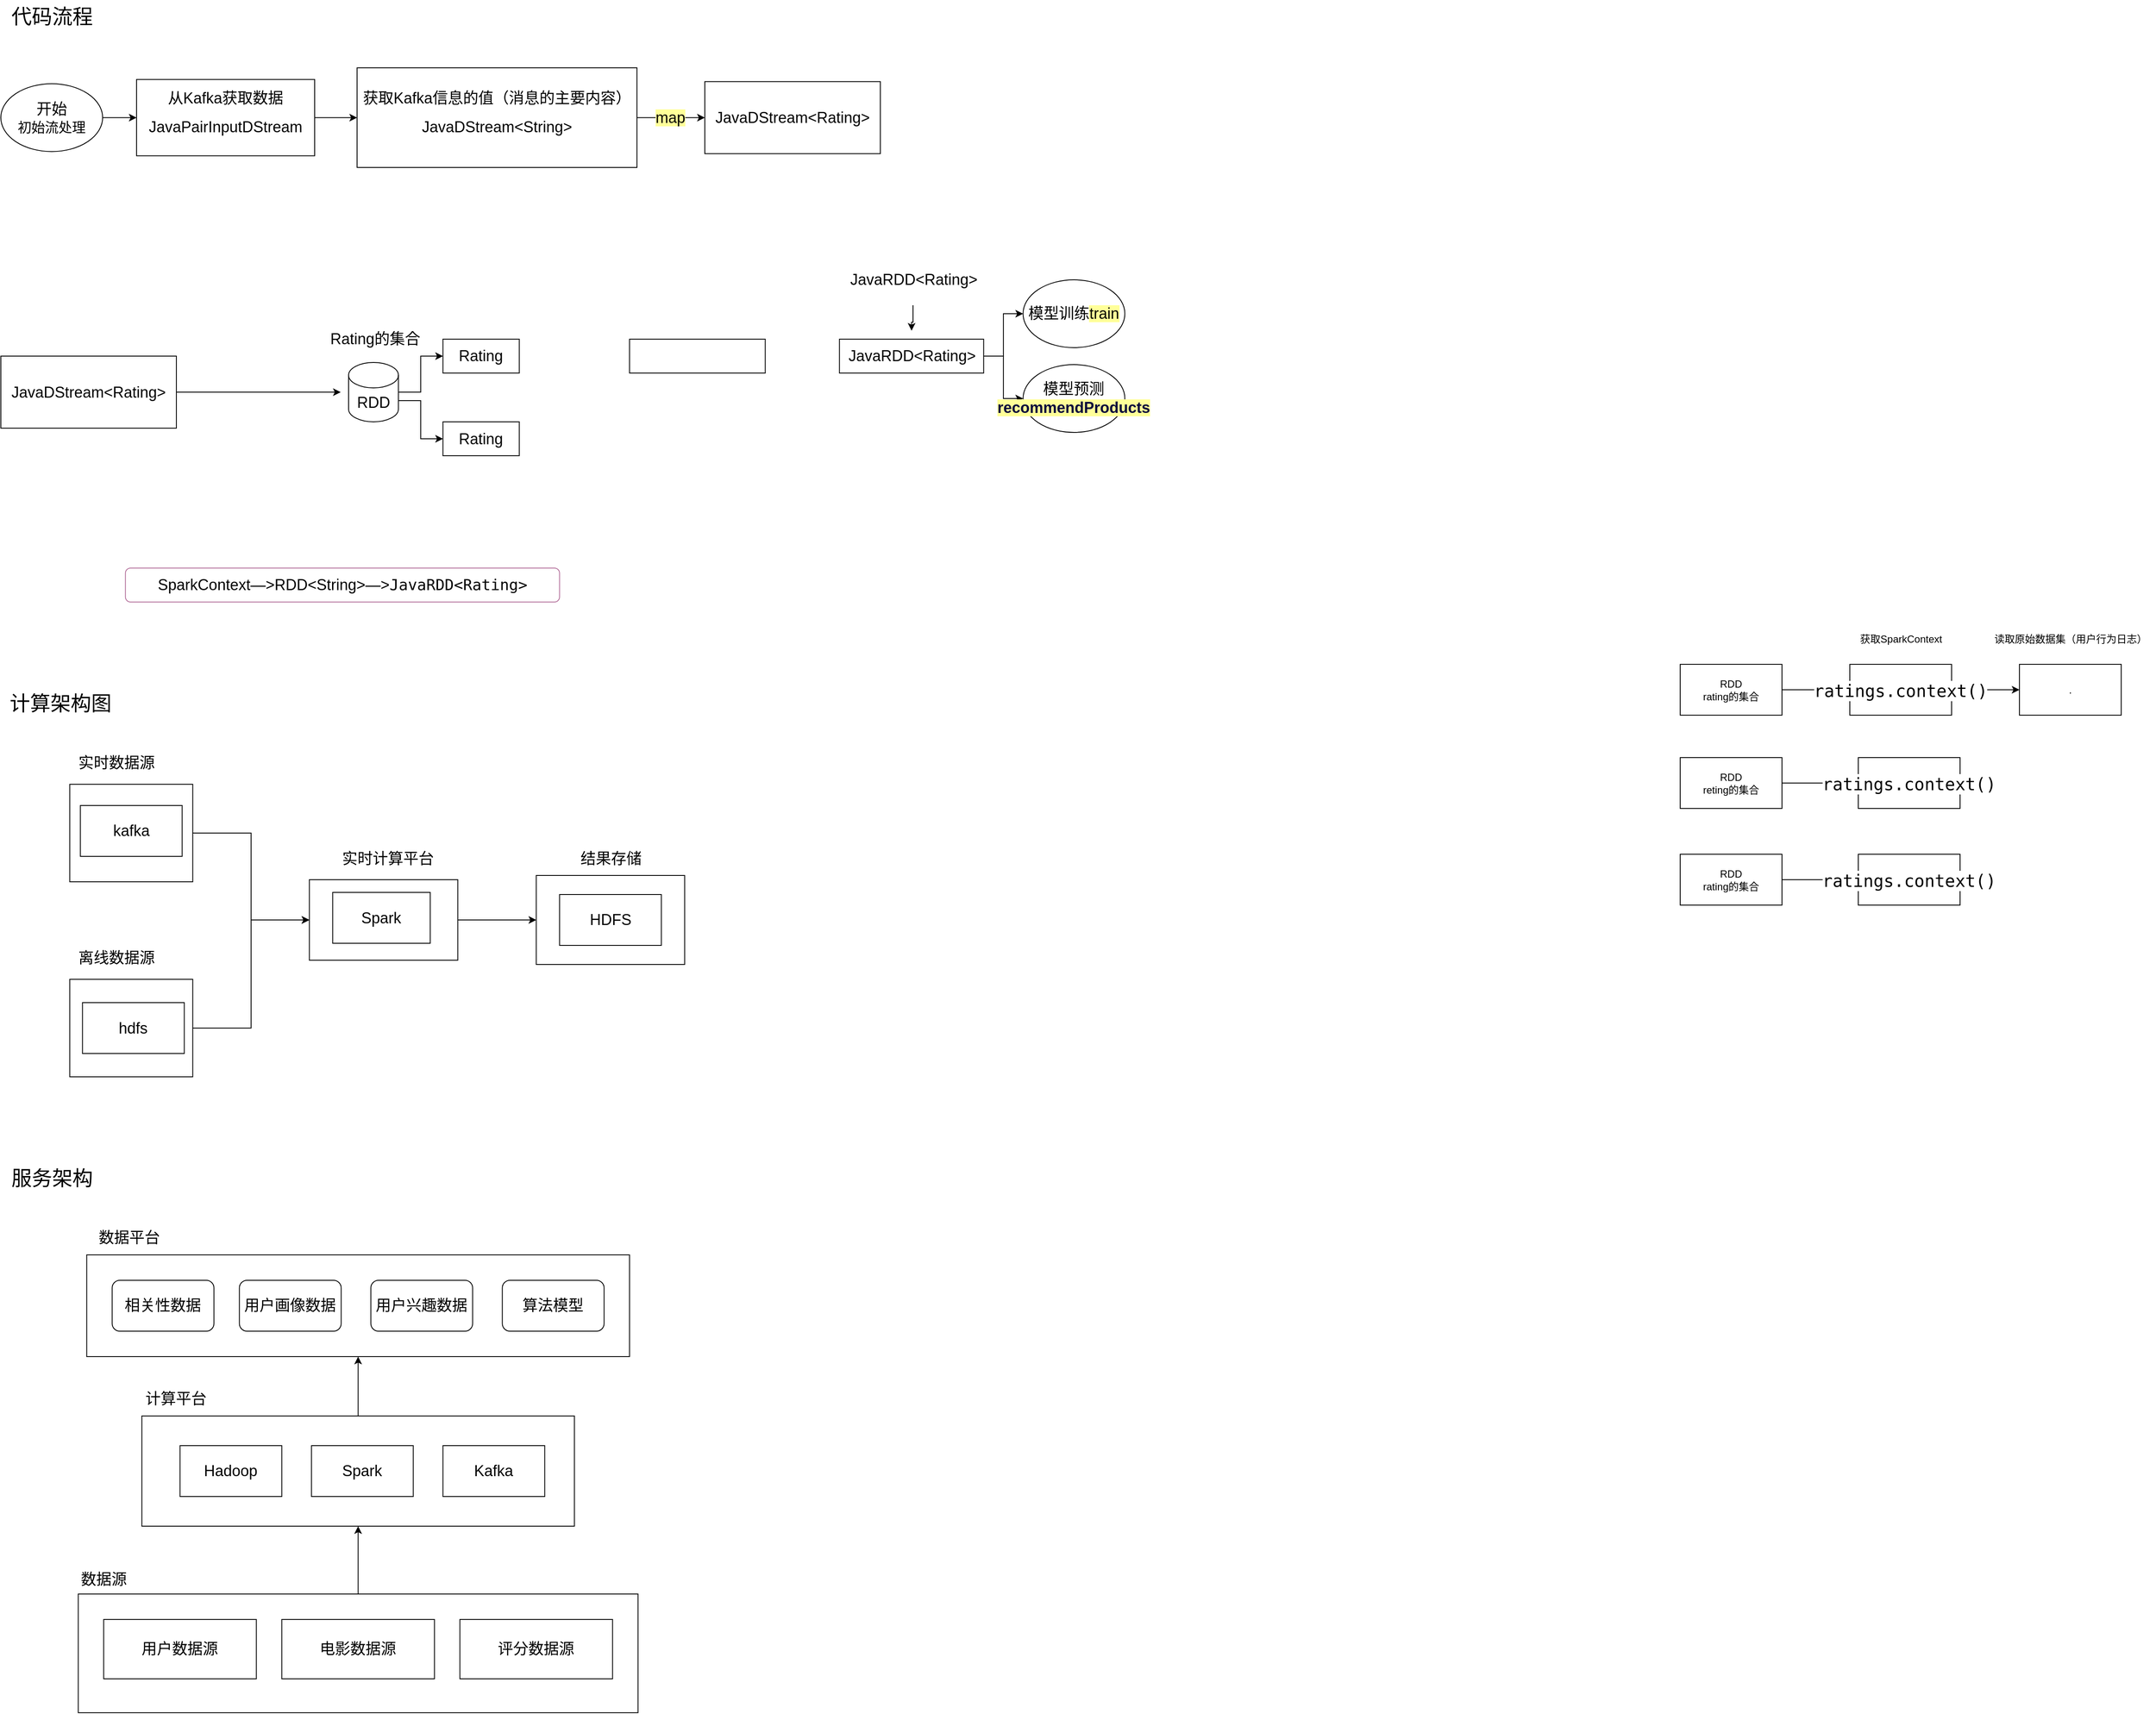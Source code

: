 <mxfile version="24.7.6">
  <diagram name="第 1 页" id="0oubQg5g6lAY_9vZpypR">
    <mxGraphModel dx="1624" dy="1572" grid="1" gridSize="10" guides="1" tooltips="1" connect="1" arrows="1" fold="1" page="1" pageScale="1" pageWidth="1169" pageHeight="827" math="0" shadow="0">
      <root>
        <mxCell id="0" />
        <mxCell id="1" parent="0" />
        <mxCell id="r1ODKUUEIC-nD4fCLfJr-128" value="" style="rounded=0;whiteSpace=wrap;html=1;" vertex="1" parent="1">
          <mxGeometry x="988.75" y="-120" width="170" height="40" as="geometry" />
        </mxCell>
        <mxCell id="r1ODKUUEIC-nD4fCLfJr-127" value="" style="rounded=0;whiteSpace=wrap;html=1;" vertex="1" parent="1">
          <mxGeometry x="741.25" y="-120" width="160" height="40" as="geometry" />
        </mxCell>
        <mxCell id="r1ODKUUEIC-nD4fCLfJr-70" style="edgeStyle=orthogonalEdgeStyle;rounded=0;orthogonalLoop=1;jettySize=auto;html=1;exitX=0.5;exitY=0;exitDx=0;exitDy=0;entryX=0.5;entryY=1;entryDx=0;entryDy=0;" edge="1" parent="1" source="r1ODKUUEIC-nD4fCLfJr-69" target="r1ODKUUEIC-nD4fCLfJr-30">
          <mxGeometry relative="1" as="geometry" />
        </mxCell>
        <mxCell id="r1ODKUUEIC-nD4fCLfJr-69" value="" style="rounded=0;whiteSpace=wrap;html=1;rotation=90;" vertex="1" parent="1">
          <mxGeometry x="96.25" y="390" width="115" height="145" as="geometry" />
        </mxCell>
        <mxCell id="r1ODKUUEIC-nD4fCLfJr-76" style="edgeStyle=orthogonalEdgeStyle;rounded=0;orthogonalLoop=1;jettySize=auto;html=1;exitX=1;exitY=0.5;exitDx=0;exitDy=0;entryX=0;entryY=0.5;entryDx=0;entryDy=0;" edge="1" parent="1" source="r1ODKUUEIC-nD4fCLfJr-1" target="r1ODKUUEIC-nD4fCLfJr-2">
          <mxGeometry relative="1" as="geometry" />
        </mxCell>
        <mxCell id="r1ODKUUEIC-nD4fCLfJr-1" value="&lt;font style=&quot;font-size: 18px;&quot;&gt;开始&lt;/font&gt;&lt;div&gt;&lt;font size=&quot;3&quot;&gt;初始流处理&lt;/font&gt;&lt;/div&gt;" style="ellipse;whiteSpace=wrap;html=1;" vertex="1" parent="1">
          <mxGeometry y="-421.25" width="120" height="80" as="geometry" />
        </mxCell>
        <mxCell id="r1ODKUUEIC-nD4fCLfJr-78" style="edgeStyle=orthogonalEdgeStyle;rounded=0;orthogonalLoop=1;jettySize=auto;html=1;exitX=1;exitY=0.5;exitDx=0;exitDy=0;entryX=0;entryY=0.5;entryDx=0;entryDy=0;" edge="1" parent="1" source="r1ODKUUEIC-nD4fCLfJr-2" target="r1ODKUUEIC-nD4fCLfJr-77">
          <mxGeometry relative="1" as="geometry" />
        </mxCell>
        <mxCell id="r1ODKUUEIC-nD4fCLfJr-2" value="&lt;font style=&quot;font-size: 18px;&quot; face=&quot;Helvetica&quot;&gt;从Kafka获取数据&lt;/font&gt;&lt;div&gt;&lt;div style=&quot;background-color: rgb(255, 255, 255);&quot;&gt;&lt;pre style=&quot;&quot;&gt;&lt;font style=&quot;font-size: 18px;&quot; face=&quot;Helvetica&quot;&gt;JavaPairInputDStream&lt;/font&gt;&lt;/pre&gt;&lt;/div&gt;&lt;/div&gt;" style="whiteSpace=wrap;html=1;" vertex="1" parent="1">
          <mxGeometry x="160" y="-426.25" width="210" height="90" as="geometry" />
        </mxCell>
        <mxCell id="r1ODKUUEIC-nD4fCLfJr-15" value="" style="edgeStyle=orthogonalEdgeStyle;rounded=0;orthogonalLoop=1;jettySize=auto;html=1;" edge="1" parent="1" source="r1ODKUUEIC-nD4fCLfJr-4" target="r1ODKUUEIC-nD4fCLfJr-14">
          <mxGeometry relative="1" as="geometry" />
        </mxCell>
        <mxCell id="r1ODKUUEIC-nD4fCLfJr-4" value="RDD&lt;div&gt;rating的集合&lt;/div&gt;" style="whiteSpace=wrap;html=1;" vertex="1" parent="1">
          <mxGeometry x="1980" y="263.5" width="120" height="60" as="geometry" />
        </mxCell>
        <mxCell id="r1ODKUUEIC-nD4fCLfJr-19" style="edgeStyle=orthogonalEdgeStyle;rounded=0;orthogonalLoop=1;jettySize=auto;html=1;exitX=1;exitY=0.5;exitDx=0;exitDy=0;" edge="1" parent="1" source="r1ODKUUEIC-nD4fCLfJr-7" target="r1ODKUUEIC-nD4fCLfJr-17">
          <mxGeometry relative="1" as="geometry" />
        </mxCell>
        <mxCell id="r1ODKUUEIC-nD4fCLfJr-7" value="RDD&lt;div&gt;rating的集合&lt;/div&gt;" style="whiteSpace=wrap;html=1;" vertex="1" parent="1">
          <mxGeometry x="1980" y="487.5" width="120" height="60" as="geometry" />
        </mxCell>
        <mxCell id="r1ODKUUEIC-nD4fCLfJr-18" style="edgeStyle=orthogonalEdgeStyle;rounded=0;orthogonalLoop=1;jettySize=auto;html=1;exitX=1;exitY=0.5;exitDx=0;exitDy=0;" edge="1" parent="1" source="r1ODKUUEIC-nD4fCLfJr-11" target="r1ODKUUEIC-nD4fCLfJr-16">
          <mxGeometry relative="1" as="geometry" />
        </mxCell>
        <mxCell id="r1ODKUUEIC-nD4fCLfJr-11" value="RDD&lt;div&gt;reting的集合&lt;/div&gt;" style="whiteSpace=wrap;html=1;" vertex="1" parent="1">
          <mxGeometry x="1980" y="373.5" width="120" height="60" as="geometry" />
        </mxCell>
        <mxCell id="r1ODKUUEIC-nD4fCLfJr-22" value="" style="edgeStyle=orthogonalEdgeStyle;rounded=0;orthogonalLoop=1;jettySize=auto;html=1;" edge="1" parent="1" source="r1ODKUUEIC-nD4fCLfJr-14" target="r1ODKUUEIC-nD4fCLfJr-21">
          <mxGeometry relative="1" as="geometry" />
        </mxCell>
        <mxCell id="r1ODKUUEIC-nD4fCLfJr-14" value="&lt;div style=&quot;background-color:#ffffff;color:#000000;font-family:&#39;JetBrains Mono&#39;,monospace;font-size:15.0pt;&quot;&gt;&lt;pre&gt;&lt;div style=&quot;font-family: &amp;quot;JetBrains Mono&amp;quot;, monospace; font-size: 15pt;&quot;&gt;&lt;pre&gt;ratings.context()&lt;/pre&gt;&lt;/div&gt;&lt;/pre&gt;&lt;/div&gt;" style="whiteSpace=wrap;html=1;" vertex="1" parent="1">
          <mxGeometry x="2180" y="263.5" width="120" height="60" as="geometry" />
        </mxCell>
        <mxCell id="r1ODKUUEIC-nD4fCLfJr-16" value="&lt;div style=&quot;background-color:#ffffff;color:#000000;font-family:&#39;JetBrains Mono&#39;,monospace;font-size:15.0pt;&quot;&gt;&lt;pre&gt;ratings.context()&lt;/pre&gt;&lt;/div&gt;" style="whiteSpace=wrap;html=1;" vertex="1" parent="1">
          <mxGeometry x="2190" y="373.5" width="120" height="60" as="geometry" />
        </mxCell>
        <mxCell id="r1ODKUUEIC-nD4fCLfJr-17" value="&lt;div style=&quot;background-color:#ffffff;color:#000000;font-family:&#39;JetBrains Mono&#39;,monospace;font-size:15.0pt;&quot;&gt;&lt;pre&gt;ratings.context()&lt;/pre&gt;&lt;/div&gt;" style="whiteSpace=wrap;html=1;" vertex="1" parent="1">
          <mxGeometry x="2190" y="487.5" width="120" height="60" as="geometry" />
        </mxCell>
        <mxCell id="r1ODKUUEIC-nD4fCLfJr-20" value="获取SparkContext" style="text;html=1;align=center;verticalAlign=middle;resizable=0;points=[];autosize=1;strokeColor=none;fillColor=none;" vertex="1" parent="1">
          <mxGeometry x="2180" y="218.5" width="120" height="30" as="geometry" />
        </mxCell>
        <mxCell id="r1ODKUUEIC-nD4fCLfJr-21" value="." style="whiteSpace=wrap;html=1;" vertex="1" parent="1">
          <mxGeometry x="2380" y="263.5" width="120" height="60" as="geometry" />
        </mxCell>
        <mxCell id="r1ODKUUEIC-nD4fCLfJr-23" value="读取原始数据集（用户行为日志）" style="text;html=1;align=center;verticalAlign=middle;resizable=0;points=[];autosize=1;strokeColor=none;fillColor=none;" vertex="1" parent="1">
          <mxGeometry x="2340" y="218.5" width="200" height="30" as="geometry" />
        </mxCell>
        <mxCell id="r1ODKUUEIC-nD4fCLfJr-27" value="&lt;font style=&quot;font-size: 18px;&quot;&gt;实时数据源&lt;/font&gt;" style="text;html=1;align=center;verticalAlign=middle;resizable=0;points=[];autosize=1;strokeColor=none;fillColor=none;" vertex="1" parent="1">
          <mxGeometry x="81.25" y="360" width="110" height="40" as="geometry" />
        </mxCell>
        <mxCell id="r1ODKUUEIC-nD4fCLfJr-25" value="&lt;font style=&quot;font-size: 18px;&quot;&gt;kafka&lt;/font&gt;" style="rounded=0;whiteSpace=wrap;html=1;" vertex="1" parent="1">
          <mxGeometry x="93.75" y="430" width="120" height="60" as="geometry" />
        </mxCell>
        <mxCell id="r1ODKUUEIC-nD4fCLfJr-41" style="edgeStyle=orthogonalEdgeStyle;rounded=0;orthogonalLoop=1;jettySize=auto;html=1;exitX=0.5;exitY=0;exitDx=0;exitDy=0;entryX=0.5;entryY=1;entryDx=0;entryDy=0;" edge="1" parent="1" source="r1ODKUUEIC-nD4fCLfJr-30" target="r1ODKUUEIC-nD4fCLfJr-36">
          <mxGeometry relative="1" as="geometry" />
        </mxCell>
        <mxCell id="r1ODKUUEIC-nD4fCLfJr-30" value="" style="rounded=0;whiteSpace=wrap;html=1;rotation=90;" vertex="1" parent="1">
          <mxGeometry x="403.75" y="477.5" width="95" height="175" as="geometry" />
        </mxCell>
        <mxCell id="r1ODKUUEIC-nD4fCLfJr-32" value="&lt;font style=&quot;font-size: 18px;&quot;&gt;实时计算平台&lt;/font&gt;" style="text;html=1;align=center;verticalAlign=middle;resizable=0;points=[];autosize=1;strokeColor=none;fillColor=none;" vertex="1" parent="1">
          <mxGeometry x="391.25" y="472.5" width="130" height="40" as="geometry" />
        </mxCell>
        <mxCell id="r1ODKUUEIC-nD4fCLfJr-34" value="&lt;font style=&quot;font-size: 18px;&quot;&gt;Spark&lt;/font&gt;" style="rounded=0;whiteSpace=wrap;html=1;" vertex="1" parent="1">
          <mxGeometry x="391.25" y="532.5" width="115" height="60" as="geometry" />
        </mxCell>
        <mxCell id="r1ODKUUEIC-nD4fCLfJr-36" value="" style="rounded=0;whiteSpace=wrap;html=1;rotation=90;" vertex="1" parent="1">
          <mxGeometry x="666.25" y="477.5" width="105" height="175" as="geometry" />
        </mxCell>
        <mxCell id="r1ODKUUEIC-nD4fCLfJr-37" value="&lt;font style=&quot;font-size: 18px;&quot;&gt;结果存储&lt;/font&gt;" style="text;html=1;align=center;verticalAlign=middle;resizable=0;points=[];autosize=1;strokeColor=none;fillColor=none;" vertex="1" parent="1">
          <mxGeometry x="668.75" y="472.5" width="100" height="40" as="geometry" />
        </mxCell>
        <mxCell id="r1ODKUUEIC-nD4fCLfJr-39" value="&lt;font style=&quot;font-size: 18px;&quot;&gt;HDFS&lt;/font&gt;" style="rounded=0;whiteSpace=wrap;html=1;" vertex="1" parent="1">
          <mxGeometry x="658.75" y="535" width="120" height="60" as="geometry" />
        </mxCell>
        <mxCell id="r1ODKUUEIC-nD4fCLfJr-42" value="&lt;font style=&quot;font-size: 24px;&quot;&gt;计算架构图&lt;/font&gt;" style="text;html=1;align=center;verticalAlign=middle;resizable=0;points=[];autosize=1;strokeColor=none;fillColor=none;" vertex="1" parent="1">
          <mxGeometry y="290" width="140" height="40" as="geometry" />
        </mxCell>
        <mxCell id="r1ODKUUEIC-nD4fCLfJr-43" value="&lt;font style=&quot;font-size: 24px;&quot;&gt;服务架构&lt;/font&gt;" style="text;html=1;align=center;verticalAlign=middle;resizable=0;points=[];autosize=1;strokeColor=none;fillColor=none;" vertex="1" parent="1">
          <mxGeometry y="850" width="120" height="40" as="geometry" />
        </mxCell>
        <mxCell id="r1ODKUUEIC-nD4fCLfJr-59" style="edgeStyle=orthogonalEdgeStyle;rounded=0;orthogonalLoop=1;jettySize=auto;html=1;exitX=0.5;exitY=0;exitDx=0;exitDy=0;entryX=0.5;entryY=1;entryDx=0;entryDy=0;" edge="1" parent="1" source="r1ODKUUEIC-nD4fCLfJr-44" target="r1ODKUUEIC-nD4fCLfJr-52">
          <mxGeometry relative="1" as="geometry" />
        </mxCell>
        <mxCell id="r1ODKUUEIC-nD4fCLfJr-44" value="" style="rounded=0;whiteSpace=wrap;html=1;" vertex="1" parent="1">
          <mxGeometry x="91.25" y="1360" width="660" height="140" as="geometry" />
        </mxCell>
        <mxCell id="r1ODKUUEIC-nD4fCLfJr-45" value="&lt;font style=&quot;font-size: 18px;&quot;&gt;用户数据源&lt;/font&gt;" style="rounded=0;whiteSpace=wrap;html=1;" vertex="1" parent="1">
          <mxGeometry x="121.25" y="1390" width="180" height="70" as="geometry" />
        </mxCell>
        <mxCell id="r1ODKUUEIC-nD4fCLfJr-47" value="&lt;font style=&quot;font-size: 18px;&quot;&gt;电影数据源&lt;/font&gt;" style="rounded=0;whiteSpace=wrap;html=1;" vertex="1" parent="1">
          <mxGeometry x="331.25" y="1390" width="180" height="70" as="geometry" />
        </mxCell>
        <mxCell id="r1ODKUUEIC-nD4fCLfJr-49" value="&lt;font style=&quot;font-size: 18px;&quot;&gt;评分数据源&lt;/font&gt;" style="rounded=0;whiteSpace=wrap;html=1;" vertex="1" parent="1">
          <mxGeometry x="541.25" y="1390" width="180" height="70" as="geometry" />
        </mxCell>
        <mxCell id="r1ODKUUEIC-nD4fCLfJr-65" style="edgeStyle=orthogonalEdgeStyle;rounded=0;orthogonalLoop=1;jettySize=auto;html=1;exitX=0.5;exitY=0;exitDx=0;exitDy=0;entryX=0.5;entryY=1;entryDx=0;entryDy=0;" edge="1" parent="1" source="r1ODKUUEIC-nD4fCLfJr-52" target="r1ODKUUEIC-nD4fCLfJr-60">
          <mxGeometry relative="1" as="geometry" />
        </mxCell>
        <mxCell id="r1ODKUUEIC-nD4fCLfJr-52" value="" style="rounded=0;whiteSpace=wrap;html=1;" vertex="1" parent="1">
          <mxGeometry x="166.25" y="1150" width="510" height="130" as="geometry" />
        </mxCell>
        <mxCell id="r1ODKUUEIC-nD4fCLfJr-53" value="&lt;font style=&quot;font-size: 18px;&quot;&gt;计算平台&lt;/font&gt;" style="text;html=1;align=center;verticalAlign=middle;resizable=0;points=[];autosize=1;strokeColor=none;fillColor=none;" vertex="1" parent="1">
          <mxGeometry x="156.25" y="1110" width="100" height="40" as="geometry" />
        </mxCell>
        <mxCell id="r1ODKUUEIC-nD4fCLfJr-54" value="&lt;font style=&quot;font-size: 18px;&quot;&gt;Hadoop&lt;/font&gt;" style="rounded=0;whiteSpace=wrap;html=1;" vertex="1" parent="1">
          <mxGeometry x="211.25" y="1185" width="120" height="60" as="geometry" />
        </mxCell>
        <mxCell id="r1ODKUUEIC-nD4fCLfJr-55" value="&lt;font style=&quot;font-size: 18px;&quot;&gt;Spark&lt;/font&gt;" style="rounded=0;whiteSpace=wrap;html=1;" vertex="1" parent="1">
          <mxGeometry x="366.25" y="1185" width="120" height="60" as="geometry" />
        </mxCell>
        <mxCell id="r1ODKUUEIC-nD4fCLfJr-56" value="&lt;font style=&quot;font-size: 18px;&quot;&gt;Kafka&lt;/font&gt;" style="rounded=0;whiteSpace=wrap;html=1;" vertex="1" parent="1">
          <mxGeometry x="521.25" y="1185" width="120" height="60" as="geometry" />
        </mxCell>
        <mxCell id="r1ODKUUEIC-nD4fCLfJr-57" value="&lt;font style=&quot;font-size: 18px;&quot;&gt;数据源&lt;/font&gt;" style="text;html=1;align=center;verticalAlign=middle;resizable=0;points=[];autosize=1;strokeColor=none;fillColor=none;" vertex="1" parent="1">
          <mxGeometry x="81.25" y="1323" width="80" height="40" as="geometry" />
        </mxCell>
        <mxCell id="r1ODKUUEIC-nD4fCLfJr-60" value="" style="rounded=0;whiteSpace=wrap;html=1;" vertex="1" parent="1">
          <mxGeometry x="101.25" y="960" width="640" height="120" as="geometry" />
        </mxCell>
        <mxCell id="r1ODKUUEIC-nD4fCLfJr-61" value="&lt;font style=&quot;font-size: 18px;&quot;&gt;相关性数据&lt;/font&gt;" style="rounded=1;whiteSpace=wrap;html=1;" vertex="1" parent="1">
          <mxGeometry x="131.25" y="990" width="120" height="60" as="geometry" />
        </mxCell>
        <mxCell id="r1ODKUUEIC-nD4fCLfJr-62" value="&lt;font style=&quot;font-size: 18px;&quot;&gt;用户画像数据&lt;/font&gt;" style="rounded=1;whiteSpace=wrap;html=1;" vertex="1" parent="1">
          <mxGeometry x="281.25" y="990" width="120" height="60" as="geometry" />
        </mxCell>
        <mxCell id="r1ODKUUEIC-nD4fCLfJr-63" value="&lt;font style=&quot;font-size: 18px;&quot;&gt;用户兴趣数据&lt;/font&gt;" style="rounded=1;whiteSpace=wrap;html=1;" vertex="1" parent="1">
          <mxGeometry x="436.25" y="990" width="120" height="60" as="geometry" />
        </mxCell>
        <mxCell id="r1ODKUUEIC-nD4fCLfJr-64" value="&lt;span style=&quot;font-size: 18px;&quot;&gt;算法模型&lt;/span&gt;" style="rounded=1;whiteSpace=wrap;html=1;" vertex="1" parent="1">
          <mxGeometry x="591.25" y="990" width="120" height="60" as="geometry" />
        </mxCell>
        <mxCell id="r1ODKUUEIC-nD4fCLfJr-66" value="&lt;font style=&quot;font-size: 18px;&quot;&gt;数据平台&lt;/font&gt;" style="text;html=1;align=center;verticalAlign=middle;resizable=0;points=[];autosize=1;strokeColor=none;fillColor=none;" vertex="1" parent="1">
          <mxGeometry x="101.25" y="920" width="100" height="40" as="geometry" />
        </mxCell>
        <mxCell id="r1ODKUUEIC-nD4fCLfJr-74" style="edgeStyle=orthogonalEdgeStyle;rounded=0;orthogonalLoop=1;jettySize=auto;html=1;exitX=0.5;exitY=0;exitDx=0;exitDy=0;entryX=0.5;entryY=1;entryDx=0;entryDy=0;" edge="1" parent="1" source="r1ODKUUEIC-nD4fCLfJr-71" target="r1ODKUUEIC-nD4fCLfJr-30">
          <mxGeometry relative="1" as="geometry" />
        </mxCell>
        <mxCell id="r1ODKUUEIC-nD4fCLfJr-71" value="" style="rounded=0;whiteSpace=wrap;html=1;rotation=90;" vertex="1" parent="1">
          <mxGeometry x="96.25" y="620" width="115" height="145" as="geometry" />
        </mxCell>
        <mxCell id="r1ODKUUEIC-nD4fCLfJr-72" value="&lt;font style=&quot;font-size: 18px;&quot;&gt;离线数据源&lt;/font&gt;" style="text;html=1;align=center;verticalAlign=middle;resizable=0;points=[];autosize=1;strokeColor=none;fillColor=none;" vertex="1" parent="1">
          <mxGeometry x="81.25" y="590" width="110" height="40" as="geometry" />
        </mxCell>
        <mxCell id="r1ODKUUEIC-nD4fCLfJr-73" value="&lt;font style=&quot;font-size: 18px;&quot;&gt;hdfs&lt;/font&gt;" style="rounded=0;whiteSpace=wrap;html=1;" vertex="1" parent="1">
          <mxGeometry x="96.25" y="662.5" width="120" height="60" as="geometry" />
        </mxCell>
        <mxCell id="r1ODKUUEIC-nD4fCLfJr-75" value="&lt;font style=&quot;font-size: 24px;&quot;&gt;代码流程&lt;/font&gt;" style="text;html=1;align=center;verticalAlign=middle;resizable=0;points=[];autosize=1;strokeColor=none;fillColor=none;" vertex="1" parent="1">
          <mxGeometry y="-520" width="120" height="40" as="geometry" />
        </mxCell>
        <mxCell id="r1ODKUUEIC-nD4fCLfJr-105" style="edgeStyle=orthogonalEdgeStyle;rounded=0;orthogonalLoop=1;jettySize=auto;html=1;exitX=1;exitY=0.5;exitDx=0;exitDy=0;entryX=0;entryY=0.5;entryDx=0;entryDy=0;" edge="1" parent="1" source="r1ODKUUEIC-nD4fCLfJr-77" target="r1ODKUUEIC-nD4fCLfJr-104">
          <mxGeometry relative="1" as="geometry" />
        </mxCell>
        <mxCell id="r1ODKUUEIC-nD4fCLfJr-106" value="&lt;font style=&quot;font-size: 18px; background-color: rgb(255, 255, 153);&quot;&gt;map&lt;/font&gt;" style="edgeLabel;html=1;align=center;verticalAlign=middle;resizable=0;points=[];" vertex="1" connectable="0" parent="r1ODKUUEIC-nD4fCLfJr-105">
          <mxGeometry x="-0.036" relative="1" as="geometry">
            <mxPoint as="offset" />
          </mxGeometry>
        </mxCell>
        <mxCell id="r1ODKUUEIC-nD4fCLfJr-77" value="&lt;font style=&quot;font-size: 18px;&quot;&gt;获取Kafka信息的值（消息的主要内容）&lt;/font&gt;&lt;div&gt;&lt;div style=&quot;background-color: rgb(255, 255, 255);&quot;&gt;&lt;pre style=&quot;&quot;&gt;&lt;font style=&quot;font-size: 18px;&quot; face=&quot;Helvetica&quot;&gt;JavaDStream&amp;lt;String&amp;gt;&lt;/font&gt;&lt;/pre&gt;&lt;/div&gt;&lt;/div&gt;" style="rounded=0;whiteSpace=wrap;html=1;" vertex="1" parent="1">
          <mxGeometry x="420" y="-440" width="330" height="117.5" as="geometry" />
        </mxCell>
        <mxCell id="r1ODKUUEIC-nD4fCLfJr-85" style="edgeStyle=orthogonalEdgeStyle;rounded=0;orthogonalLoop=1;jettySize=auto;html=1;exitX=1;exitY=0.5;exitDx=0;exitDy=0;entryX=0;entryY=0.5;entryDx=0;entryDy=0;" edge="1" parent="1" source="r1ODKUUEIC-nD4fCLfJr-80">
          <mxGeometry relative="1" as="geometry">
            <mxPoint x="400.71" y="-57.5" as="targetPoint" />
          </mxGeometry>
        </mxCell>
        <mxCell id="r1ODKUUEIC-nD4fCLfJr-80" value="&lt;div style=&quot;background-color: rgb(255, 255, 255);&quot;&gt;&lt;pre style=&quot;&quot;&gt;&lt;font style=&quot;font-size: 18px;&quot; face=&quot;Helvetica&quot;&gt;JavaDStream&amp;lt;Rating&amp;gt;&lt;/font&gt;&lt;/pre&gt;&lt;/div&gt;" style="rounded=0;whiteSpace=wrap;html=1;" vertex="1" parent="1">
          <mxGeometry y="-100" width="206.96" height="85" as="geometry" />
        </mxCell>
        <mxCell id="r1ODKUUEIC-nD4fCLfJr-88" value="&lt;font style=&quot;font-size: 18px;&quot;&gt;Rating的集合&lt;/font&gt;" style="text;html=1;align=center;verticalAlign=middle;resizable=0;points=[];autosize=1;strokeColor=none;fillColor=none;" vertex="1" parent="1">
          <mxGeometry x="376.25" y="-140" width="130" height="40" as="geometry" />
        </mxCell>
        <mxCell id="r1ODKUUEIC-nD4fCLfJr-90" value="&lt;font style=&quot;font-size: 18px;&quot;&gt;Rating&lt;/font&gt;" style="rounded=0;whiteSpace=wrap;html=1;" vertex="1" parent="1">
          <mxGeometry x="521.25" y="-120" width="90" height="40" as="geometry" />
        </mxCell>
        <mxCell id="r1ODKUUEIC-nD4fCLfJr-92" value="&lt;font style=&quot;font-size: 18px;&quot;&gt;Rating&lt;/font&gt;" style="rounded=0;whiteSpace=wrap;html=1;" vertex="1" parent="1">
          <mxGeometry x="521.25" y="-22.5" width="90" height="40" as="geometry" />
        </mxCell>
        <mxCell id="r1ODKUUEIC-nD4fCLfJr-116" value="" style="edgeStyle=orthogonalEdgeStyle;rounded=0;orthogonalLoop=1;jettySize=auto;html=1;" edge="1" parent="1" source="r1ODKUUEIC-nD4fCLfJr-101" target="r1ODKUUEIC-nD4fCLfJr-114">
          <mxGeometry relative="1" as="geometry" />
        </mxCell>
        <mxCell id="r1ODKUUEIC-nD4fCLfJr-101" value="&lt;pre style=&quot;&quot;&gt;&lt;font style=&quot;font-size: 18px;&quot; face=&quot;Helvetica&quot;&gt;JavaRDD&amp;lt;Rating&amp;gt;&lt;/font&gt;&lt;/pre&gt;" style="text;html=1;align=center;verticalAlign=middle;resizable=0;points=[];autosize=1;strokeColor=none;fillColor=none;" vertex="1" parent="1">
          <mxGeometry x="990.54" y="-220" width="170" height="60" as="geometry" />
        </mxCell>
        <mxCell id="r1ODKUUEIC-nD4fCLfJr-104" value="&lt;div style=&quot;background-color: rgb(255, 255, 255);&quot;&gt;&lt;pre style=&quot;&quot;&gt;&lt;font style=&quot;font-size: 18px;&quot; face=&quot;Helvetica&quot;&gt;JavaDStream&amp;lt;Rating&amp;gt;&lt;/font&gt;&lt;/pre&gt;&lt;/div&gt;" style="rounded=0;whiteSpace=wrap;html=1;" vertex="1" parent="1">
          <mxGeometry x="830" y="-423.75" width="206.96" height="85" as="geometry" />
        </mxCell>
        <mxCell id="r1ODKUUEIC-nD4fCLfJr-131" style="edgeStyle=orthogonalEdgeStyle;rounded=0;orthogonalLoop=1;jettySize=auto;html=1;entryX=0;entryY=0.5;entryDx=0;entryDy=0;" edge="1" parent="1" source="r1ODKUUEIC-nD4fCLfJr-114" target="r1ODKUUEIC-nD4fCLfJr-129">
          <mxGeometry relative="1" as="geometry">
            <mxPoint x="1186.25" y="-150" as="targetPoint" />
          </mxGeometry>
        </mxCell>
        <mxCell id="r1ODKUUEIC-nD4fCLfJr-132" style="edgeStyle=orthogonalEdgeStyle;rounded=0;orthogonalLoop=1;jettySize=auto;html=1;" edge="1" parent="1" source="r1ODKUUEIC-nD4fCLfJr-114" target="r1ODKUUEIC-nD4fCLfJr-130">
          <mxGeometry relative="1" as="geometry" />
        </mxCell>
        <mxCell id="r1ODKUUEIC-nD4fCLfJr-114" value="&lt;pre style=&quot;&quot;&gt;&lt;font style=&quot;font-size: 18px;&quot; face=&quot;Helvetica&quot;&gt;JavaRDD&amp;lt;Rating&amp;gt;&lt;/font&gt;&lt;/pre&gt;" style="text;html=1;align=center;verticalAlign=middle;resizable=0;points=[];autosize=1;strokeColor=none;fillColor=none;" vertex="1" parent="1">
          <mxGeometry x="988.75" y="-130" width="170" height="60" as="geometry" />
        </mxCell>
        <mxCell id="r1ODKUUEIC-nD4fCLfJr-129" value="&lt;font style=&quot;font-size: 18px;&quot;&gt;模型训练&lt;span style=&quot;background-color: rgb(255, 255, 153);&quot;&gt;train&lt;/span&gt;&lt;/font&gt;" style="ellipse;whiteSpace=wrap;html=1;" vertex="1" parent="1">
          <mxGeometry x="1205.25" y="-190" width="120" height="80" as="geometry" />
        </mxCell>
        <mxCell id="r1ODKUUEIC-nD4fCLfJr-130" value="&lt;font style=&quot;font-size: 18px;&quot;&gt;模型预测&lt;/font&gt;&lt;span style=&quot;color: rgb(5, 7, 59); font-size: 18px; font-weight: 600; text-align: left; background-color: rgb(255, 255, 153);&quot;&gt;recommendProducts&lt;/span&gt;" style="ellipse;whiteSpace=wrap;html=1;" vertex="1" parent="1">
          <mxGeometry x="1205.25" y="-90" width="120" height="80" as="geometry" />
        </mxCell>
        <mxCell id="r1ODKUUEIC-nD4fCLfJr-163" value="&lt;pre&gt;&lt;font style=&quot;font-size: 18px;&quot; face=&quot;Helvetica&quot;&gt;SparkContext—&amp;gt;RDD&amp;lt;String&amp;gt;—&amp;gt;&lt;/font&gt;&lt;font style=&quot;font-size: 18px;&quot;&gt;JavaRDD&amp;lt;Rating&amp;gt;&lt;/font&gt;&lt;/pre&gt;" style="rounded=1;whiteSpace=wrap;html=1;strokeColor=#B5739D;" vertex="1" parent="1">
          <mxGeometry x="146.88" y="150" width="511.87" height="40" as="geometry" />
        </mxCell>
        <mxCell id="r1ODKUUEIC-nD4fCLfJr-167" style="edgeStyle=orthogonalEdgeStyle;rounded=0;orthogonalLoop=1;jettySize=auto;html=1;exitX=1;exitY=0.5;exitDx=0;exitDy=0;exitPerimeter=0;entryX=0;entryY=0.5;entryDx=0;entryDy=0;" edge="1" parent="1" source="r1ODKUUEIC-nD4fCLfJr-165" target="r1ODKUUEIC-nD4fCLfJr-90">
          <mxGeometry relative="1" as="geometry" />
        </mxCell>
        <mxCell id="r1ODKUUEIC-nD4fCLfJr-168" style="edgeStyle=orthogonalEdgeStyle;rounded=0;orthogonalLoop=1;jettySize=auto;html=1;exitX=1;exitY=0;exitDx=0;exitDy=45;exitPerimeter=0;entryX=0;entryY=0.5;entryDx=0;entryDy=0;" edge="1" parent="1" source="r1ODKUUEIC-nD4fCLfJr-165" target="r1ODKUUEIC-nD4fCLfJr-92">
          <mxGeometry relative="1" as="geometry" />
        </mxCell>
        <mxCell id="r1ODKUUEIC-nD4fCLfJr-165" value="&lt;span style=&quot;font-size: 18px;&quot;&gt;RDD&lt;/span&gt;" style="shape=cylinder3;whiteSpace=wrap;html=1;boundedLbl=1;backgroundOutline=1;size=15;" vertex="1" parent="1">
          <mxGeometry x="410" y="-92.5" width="58.75" height="70" as="geometry" />
        </mxCell>
      </root>
    </mxGraphModel>
  </diagram>
</mxfile>
